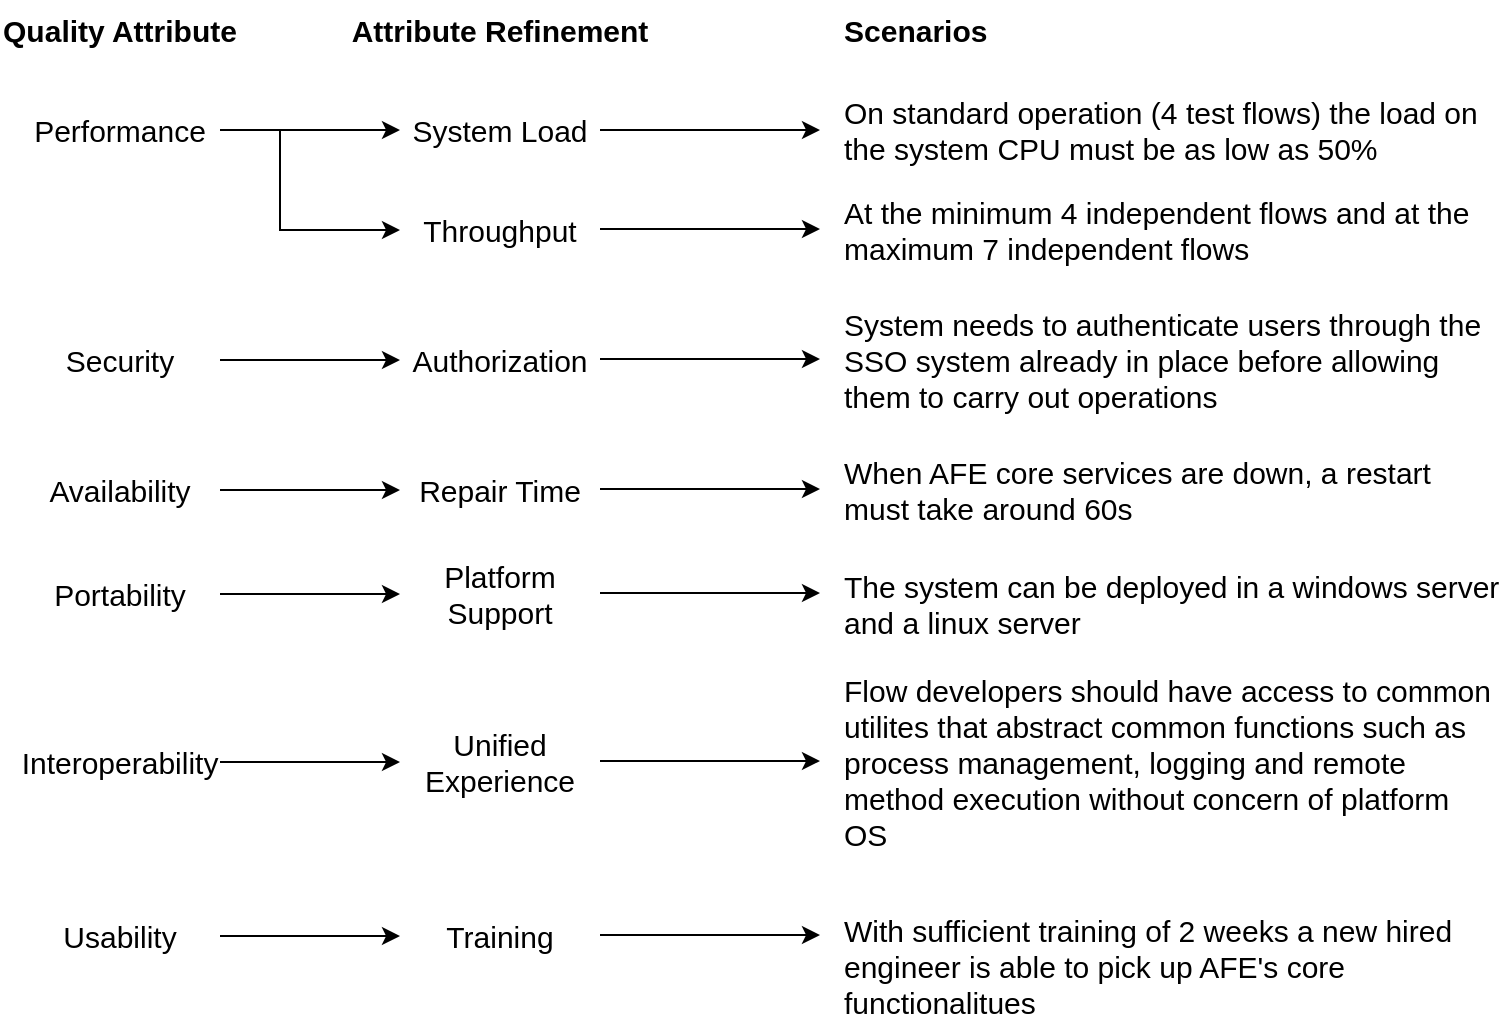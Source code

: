<mxfile version="16.5.1" type="device"><diagram id="ZWmeOSqfg0A0JXF0TNyF" name="Page-1"><mxGraphModel dx="1102" dy="875" grid="1" gridSize="10" guides="1" tooltips="1" connect="1" arrows="1" fold="1" page="1" pageScale="1" pageWidth="850" pageHeight="1100" math="0" shadow="0"><root><mxCell id="0"/><mxCell id="1" parent="0"/><mxCell id="9pKuZ1DTy6y_oSiN3lms-1" value="&lt;font style=&quot;font-size: 15px&quot;&gt;Performance&lt;/font&gt;" style="text;html=1;strokeColor=none;fillColor=none;align=center;verticalAlign=middle;whiteSpace=wrap;rounded=0;" parent="1" vertex="1"><mxGeometry x="30" y="130" width="100" height="30" as="geometry"/></mxCell><mxCell id="9pKuZ1DTy6y_oSiN3lms-2" value="&lt;font style=&quot;font-size: 15px&quot;&gt;Throughput&lt;/font&gt;" style="text;html=1;strokeColor=none;fillColor=none;align=center;verticalAlign=middle;whiteSpace=wrap;rounded=0;" parent="1" vertex="1"><mxGeometry x="220" y="180" width="100" height="30" as="geometry"/></mxCell><mxCell id="9pKuZ1DTy6y_oSiN3lms-3" value="&lt;font style=&quot;font-size: 15px&quot;&gt;System Load&lt;/font&gt;" style="text;html=1;strokeColor=none;fillColor=none;align=center;verticalAlign=middle;whiteSpace=wrap;rounded=0;" parent="1" vertex="1"><mxGeometry x="220" y="130" width="100" height="30" as="geometry"/></mxCell><mxCell id="9pKuZ1DTy6y_oSiN3lms-4" value="On standard operation (4 test flows) the load on the system CPU must be as low as 50%" style="text;html=1;strokeColor=none;fillColor=none;align=left;verticalAlign=middle;whiteSpace=wrap;rounded=0;fontSize=15;" parent="1" vertex="1"><mxGeometry x="440" y="130" width="330" height="30" as="geometry"/></mxCell><mxCell id="9pKuZ1DTy6y_oSiN3lms-5" value="At the minimum 4 independent flows and at the maximum 7 independent flows" style="text;html=1;strokeColor=none;fillColor=none;align=left;verticalAlign=middle;whiteSpace=wrap;rounded=0;fontSize=15;" parent="1" vertex="1"><mxGeometry x="440" y="180" width="330" height="30" as="geometry"/></mxCell><mxCell id="9pKuZ1DTy6y_oSiN3lms-6" value="&lt;font style=&quot;font-size: 15px&quot;&gt;Availability&lt;/font&gt;" style="text;html=1;strokeColor=none;fillColor=none;align=center;verticalAlign=middle;whiteSpace=wrap;rounded=0;" parent="1" vertex="1"><mxGeometry x="30" y="310" width="100" height="30" as="geometry"/></mxCell><mxCell id="9pKuZ1DTy6y_oSiN3lms-7" value="&lt;font style=&quot;font-size: 15px&quot;&gt;Repair Time&lt;/font&gt;" style="text;html=1;strokeColor=none;fillColor=none;align=center;verticalAlign=middle;whiteSpace=wrap;rounded=0;" parent="1" vertex="1"><mxGeometry x="220" y="310" width="100" height="30" as="geometry"/></mxCell><mxCell id="9pKuZ1DTy6y_oSiN3lms-8" value="When AFE core services are down, a restart must take around 60s" style="text;html=1;strokeColor=none;fillColor=none;align=left;verticalAlign=middle;whiteSpace=wrap;rounded=0;fontSize=15;" parent="1" vertex="1"><mxGeometry x="440" y="310" width="330" height="30" as="geometry"/></mxCell><mxCell id="9pKuZ1DTy6y_oSiN3lms-11" value="&lt;font style=&quot;font-size: 15px&quot;&gt;Usability&lt;/font&gt;" style="text;html=1;strokeColor=none;fillColor=none;align=center;verticalAlign=middle;whiteSpace=wrap;rounded=0;" parent="1" vertex="1"><mxGeometry x="30" y="533" width="100" height="30" as="geometry"/></mxCell><mxCell id="9pKuZ1DTy6y_oSiN3lms-12" value="&lt;font style=&quot;font-size: 15px&quot;&gt;Training&lt;/font&gt;" style="text;html=1;strokeColor=none;fillColor=none;align=center;verticalAlign=middle;whiteSpace=wrap;rounded=0;" parent="1" vertex="1"><mxGeometry x="220" y="533" width="100" height="30" as="geometry"/></mxCell><mxCell id="9pKuZ1DTy6y_oSiN3lms-13" value="With sufficient training of 2 weeks a new hired engineer is able to pick up AFE's core functionalitues" style="text;html=1;strokeColor=none;fillColor=none;align=left;verticalAlign=middle;whiteSpace=wrap;rounded=0;fontSize=15;" parent="1" vertex="1"><mxGeometry x="440" y="533" width="330" height="60" as="geometry"/></mxCell><mxCell id="9pKuZ1DTy6y_oSiN3lms-14" value="&lt;font style=&quot;font-size: 15px&quot;&gt;Portability&lt;/font&gt;" style="text;html=1;strokeColor=none;fillColor=none;align=center;verticalAlign=middle;whiteSpace=wrap;rounded=0;" parent="1" vertex="1"><mxGeometry x="30" y="362" width="100" height="30" as="geometry"/></mxCell><mxCell id="9pKuZ1DTy6y_oSiN3lms-15" value="&lt;font style=&quot;font-size: 15px&quot;&gt;Platform Support&lt;/font&gt;" style="text;html=1;strokeColor=none;fillColor=none;align=center;verticalAlign=middle;whiteSpace=wrap;rounded=0;" parent="1" vertex="1"><mxGeometry x="220" y="362" width="100" height="30" as="geometry"/></mxCell><mxCell id="9pKuZ1DTy6y_oSiN3lms-16" value="The system can be deployed in a windows server and a linux server" style="text;html=1;strokeColor=none;fillColor=none;align=left;verticalAlign=middle;whiteSpace=wrap;rounded=0;fontSize=15;" parent="1" vertex="1"><mxGeometry x="440" y="362" width="330" height="40" as="geometry"/></mxCell><mxCell id="9pKuZ1DTy6y_oSiN3lms-17" value="&lt;span style=&quot;font-size: 15px&quot;&gt;Security&lt;/span&gt;" style="text;html=1;strokeColor=none;fillColor=none;align=center;verticalAlign=middle;whiteSpace=wrap;rounded=0;" parent="1" vertex="1"><mxGeometry x="30" y="245" width="100" height="30" as="geometry"/></mxCell><mxCell id="9pKuZ1DTy6y_oSiN3lms-18" value="&lt;font style=&quot;font-size: 15px&quot;&gt;Authorization&lt;/font&gt;" style="text;html=1;strokeColor=none;fillColor=none;align=center;verticalAlign=middle;whiteSpace=wrap;rounded=0;" parent="1" vertex="1"><mxGeometry x="220" y="245" width="100" height="30" as="geometry"/></mxCell><mxCell id="9pKuZ1DTy6y_oSiN3lms-19" value="System needs to authenticate users through the SSO system already in place before allowing them to carry out operations" style="text;html=1;strokeColor=none;fillColor=none;align=left;verticalAlign=middle;whiteSpace=wrap;rounded=0;fontSize=15;" parent="1" vertex="1"><mxGeometry x="440" y="230" width="330" height="60" as="geometry"/></mxCell><mxCell id="9pKuZ1DTy6y_oSiN3lms-20" value="" style="endArrow=classic;html=1;rounded=0;fontSize=15;exitX=1;exitY=0.5;exitDx=0;exitDy=0;align=center;entryX=0;entryY=0.5;entryDx=0;entryDy=0;" parent="1" source="9pKuZ1DTy6y_oSiN3lms-1" target="9pKuZ1DTy6y_oSiN3lms-3" edge="1"><mxGeometry width="50" height="50" relative="1" as="geometry"><mxPoint x="400" y="450" as="sourcePoint"/><mxPoint x="210" y="145" as="targetPoint"/></mxGeometry></mxCell><mxCell id="9pKuZ1DTy6y_oSiN3lms-21" value="" style="endArrow=classic;html=1;rounded=0;fontSize=15;align=center;entryX=0;entryY=0.5;entryDx=0;entryDy=0;" parent="1" target="9pKuZ1DTy6y_oSiN3lms-2" edge="1"><mxGeometry width="50" height="50" relative="1" as="geometry"><mxPoint x="160" y="145" as="sourcePoint"/><mxPoint x="210" y="195" as="targetPoint"/><Array as="points"><mxPoint x="160" y="195"/></Array></mxGeometry></mxCell><mxCell id="9pKuZ1DTy6y_oSiN3lms-23" value="" style="endArrow=classic;html=1;rounded=0;fontSize=15;exitX=1;exitY=0.5;exitDx=0;exitDy=0;align=center;entryX=0;entryY=0.5;entryDx=0;entryDy=0;" parent="1" source="9pKuZ1DTy6y_oSiN3lms-6" target="9pKuZ1DTy6y_oSiN3lms-7" edge="1"><mxGeometry width="50" height="50" relative="1" as="geometry"><mxPoint x="140" y="235" as="sourcePoint"/><mxPoint x="230" y="235" as="targetPoint"/></mxGeometry></mxCell><mxCell id="9pKuZ1DTy6y_oSiN3lms-25" value="" style="endArrow=classic;html=1;rounded=0;fontSize=15;exitX=1;exitY=0.5;exitDx=0;exitDy=0;align=center;entryX=0;entryY=0.5;entryDx=0;entryDy=0;" parent="1" source="9pKuZ1DTy6y_oSiN3lms-17" target="9pKuZ1DTy6y_oSiN3lms-18" edge="1"><mxGeometry width="50" height="50" relative="1" as="geometry"><mxPoint x="140" y="170" as="sourcePoint"/><mxPoint x="230" y="170" as="targetPoint"/></mxGeometry></mxCell><mxCell id="9pKuZ1DTy6y_oSiN3lms-26" value="" style="endArrow=classic;html=1;rounded=0;fontSize=15;exitX=1;exitY=0.5;exitDx=0;exitDy=0;align=center;" parent="1" source="9pKuZ1DTy6y_oSiN3lms-14" target="9pKuZ1DTy6y_oSiN3lms-15" edge="1"><mxGeometry width="50" height="50" relative="1" as="geometry"><mxPoint x="140" y="317" as="sourcePoint"/><mxPoint x="230" y="317" as="targetPoint"/></mxGeometry></mxCell><mxCell id="9pKuZ1DTy6y_oSiN3lms-27" value="" style="endArrow=classic;html=1;rounded=0;fontSize=15;exitX=1;exitY=0.5;exitDx=0;exitDy=0;align=center;entryX=0;entryY=0.5;entryDx=0;entryDy=0;" parent="1" source="9pKuZ1DTy6y_oSiN3lms-11" target="9pKuZ1DTy6y_oSiN3lms-12" edge="1"><mxGeometry width="50" height="50" relative="1" as="geometry"><mxPoint x="140" y="488" as="sourcePoint"/><mxPoint x="230" y="488" as="targetPoint"/></mxGeometry></mxCell><mxCell id="9pKuZ1DTy6y_oSiN3lms-28" value="" style="endArrow=classic;html=1;rounded=0;fontSize=15;exitX=1;exitY=0.5;exitDx=0;exitDy=0;align=center;" parent="1" source="9pKuZ1DTy6y_oSiN3lms-3" edge="1"><mxGeometry width="50" height="50" relative="1" as="geometry"><mxPoint x="140" y="355" as="sourcePoint"/><mxPoint x="430" y="145" as="targetPoint"/></mxGeometry></mxCell><mxCell id="9pKuZ1DTy6y_oSiN3lms-29" value="" style="endArrow=classic;html=1;rounded=0;fontSize=15;exitX=1;exitY=0.5;exitDx=0;exitDy=0;align=center;" parent="1" edge="1"><mxGeometry width="50" height="50" relative="1" as="geometry"><mxPoint x="320" y="194.5" as="sourcePoint"/><mxPoint x="430" y="194.5" as="targetPoint"/></mxGeometry></mxCell><mxCell id="9pKuZ1DTy6y_oSiN3lms-30" value="" style="endArrow=classic;html=1;rounded=0;fontSize=15;exitX=1;exitY=0.5;exitDx=0;exitDy=0;align=center;" parent="1" edge="1"><mxGeometry width="50" height="50" relative="1" as="geometry"><mxPoint x="320" y="324.5" as="sourcePoint"/><mxPoint x="430" y="324.5" as="targetPoint"/></mxGeometry></mxCell><mxCell id="9pKuZ1DTy6y_oSiN3lms-32" value="" style="endArrow=classic;html=1;rounded=0;fontSize=15;exitX=1;exitY=0.5;exitDx=0;exitDy=0;align=center;" parent="1" edge="1"><mxGeometry width="50" height="50" relative="1" as="geometry"><mxPoint x="320" y="259.5" as="sourcePoint"/><mxPoint x="430" y="259.5" as="targetPoint"/></mxGeometry></mxCell><mxCell id="9pKuZ1DTy6y_oSiN3lms-33" value="" style="endArrow=classic;html=1;rounded=0;fontSize=15;exitX=1;exitY=0.5;exitDx=0;exitDy=0;align=center;" parent="1" edge="1"><mxGeometry width="50" height="50" relative="1" as="geometry"><mxPoint x="320" y="376.5" as="sourcePoint"/><mxPoint x="430" y="376.5" as="targetPoint"/></mxGeometry></mxCell><mxCell id="9pKuZ1DTy6y_oSiN3lms-34" value="" style="endArrow=classic;html=1;rounded=0;fontSize=15;exitX=1;exitY=0.5;exitDx=0;exitDy=0;align=center;" parent="1" edge="1"><mxGeometry width="50" height="50" relative="1" as="geometry"><mxPoint x="320" y="547.5" as="sourcePoint"/><mxPoint x="430" y="547.5" as="targetPoint"/></mxGeometry></mxCell><mxCell id="9pKuZ1DTy6y_oSiN3lms-36" value="&lt;b&gt;Quality Attribute&lt;/b&gt;" style="text;html=1;strokeColor=none;fillColor=none;align=center;verticalAlign=middle;whiteSpace=wrap;rounded=0;fontSize=15;" parent="1" vertex="1"><mxGeometry x="20" y="80" width="120" height="30" as="geometry"/></mxCell><mxCell id="9pKuZ1DTy6y_oSiN3lms-37" value="&lt;b&gt;Attribute Refinement&lt;/b&gt;" style="text;html=1;strokeColor=none;fillColor=none;align=center;verticalAlign=middle;whiteSpace=wrap;rounded=0;fontSize=15;" parent="1" vertex="1"><mxGeometry x="190" y="80" width="160" height="30" as="geometry"/></mxCell><mxCell id="9pKuZ1DTy6y_oSiN3lms-38" value="&lt;b&gt;Scenarios&lt;/b&gt;" style="text;html=1;strokeColor=none;fillColor=none;align=left;verticalAlign=middle;whiteSpace=wrap;rounded=0;fontSize=15;" parent="1" vertex="1"><mxGeometry x="440" y="80" width="160" height="30" as="geometry"/></mxCell><mxCell id="rPKTQAUROASXAeukLVPO-1" value="&lt;font style=&quot;font-size: 15px&quot;&gt;Interoperability&lt;/font&gt;" style="text;html=1;strokeColor=none;fillColor=none;align=center;verticalAlign=middle;whiteSpace=wrap;rounded=0;" vertex="1" parent="1"><mxGeometry x="30" y="446" width="100" height="30" as="geometry"/></mxCell><mxCell id="rPKTQAUROASXAeukLVPO-2" value="&lt;font style=&quot;font-size: 15px&quot;&gt;Unified Experience&lt;/font&gt;" style="text;html=1;strokeColor=none;fillColor=none;align=center;verticalAlign=middle;whiteSpace=wrap;rounded=0;" vertex="1" parent="1"><mxGeometry x="220" y="446" width="100" height="30" as="geometry"/></mxCell><mxCell id="rPKTQAUROASXAeukLVPO-3" value="Flow developers should have access to common utilites that abstract common functions such as process management, logging and remote method execution without concern of platform OS" style="text;html=1;strokeColor=none;fillColor=none;align=left;verticalAlign=middle;whiteSpace=wrap;rounded=0;fontSize=15;" vertex="1" parent="1"><mxGeometry x="440" y="414" width="330" height="94" as="geometry"/></mxCell><mxCell id="rPKTQAUROASXAeukLVPO-4" value="" style="endArrow=classic;html=1;rounded=0;fontSize=15;exitX=1;exitY=0.5;exitDx=0;exitDy=0;align=center;entryX=0;entryY=0.5;entryDx=0;entryDy=0;" edge="1" parent="1" source="rPKTQAUROASXAeukLVPO-1" target="rPKTQAUROASXAeukLVPO-2"><mxGeometry width="50" height="50" relative="1" as="geometry"><mxPoint x="140" y="401" as="sourcePoint"/><mxPoint x="230" y="401" as="targetPoint"/></mxGeometry></mxCell><mxCell id="rPKTQAUROASXAeukLVPO-5" value="" style="endArrow=classic;html=1;rounded=0;fontSize=15;exitX=1;exitY=0.5;exitDx=0;exitDy=0;align=center;" edge="1" parent="1"><mxGeometry width="50" height="50" relative="1" as="geometry"><mxPoint x="320" y="460.5" as="sourcePoint"/><mxPoint x="430" y="460.5" as="targetPoint"/></mxGeometry></mxCell></root></mxGraphModel></diagram></mxfile>